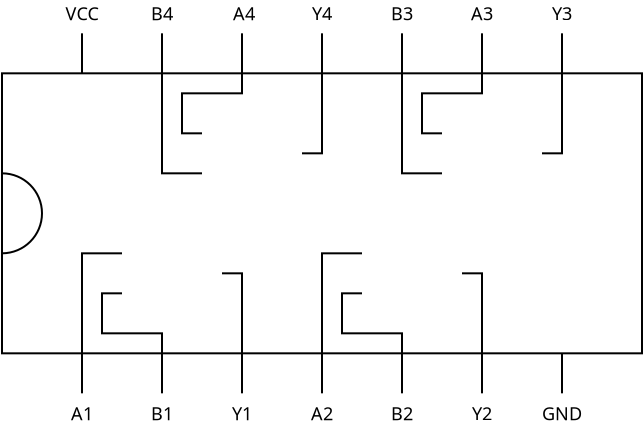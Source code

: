 <?xml version="1.0" encoding="UTF-8"?>
<dia:diagram xmlns:dia="http://www.lysator.liu.se/~alla/dia/">
  <dia:layer name="Background" visible="true" active="true">
    <dia:object type="Standard - Box" version="0" id="O0">
      <dia:attribute name="obj_pos">
        <dia:point val="19,10"/>
      </dia:attribute>
      <dia:attribute name="obj_bb">
        <dia:rectangle val="18.95,9.95;51.05,24.05"/>
      </dia:attribute>
      <dia:attribute name="elem_corner">
        <dia:point val="19,10"/>
      </dia:attribute>
      <dia:attribute name="elem_width">
        <dia:real val="32"/>
      </dia:attribute>
      <dia:attribute name="elem_height">
        <dia:real val="14"/>
      </dia:attribute>
      <dia:attribute name="show_background">
        <dia:boolean val="true"/>
      </dia:attribute>
    </dia:object>
    <dia:object type="Standard - Line" version="0" id="O1">
      <dia:attribute name="obj_pos">
        <dia:point val="47,26"/>
      </dia:attribute>
      <dia:attribute name="obj_bb">
        <dia:rectangle val="46.95,23.95;47.05,26.05"/>
      </dia:attribute>
      <dia:attribute name="conn_endpoints">
        <dia:point val="47,26"/>
        <dia:point val="47,24"/>
      </dia:attribute>
      <dia:attribute name="numcp">
        <dia:int val="1"/>
      </dia:attribute>
      <dia:connections>
        <dia:connection handle="0" to="O2" connection="0"/>
      </dia:connections>
    </dia:object>
    <dia:object type="Electronic - contact" version="1" id="O2">
      <dia:attribute name="obj_pos">
        <dia:point val="46,25"/>
      </dia:attribute>
      <dia:attribute name="obj_bb">
        <dia:rectangle val="45.95,24.95;48.05,27.05"/>
      </dia:attribute>
      <dia:attribute name="meta">
        <dia:composite type="dict"/>
      </dia:attribute>
      <dia:attribute name="elem_corner">
        <dia:point val="46,25"/>
      </dia:attribute>
      <dia:attribute name="elem_width">
        <dia:real val="2"/>
      </dia:attribute>
      <dia:attribute name="elem_height">
        <dia:real val="2"/>
      </dia:attribute>
      <dia:attribute name="line_width">
        <dia:real val="0.1"/>
      </dia:attribute>
      <dia:attribute name="line_colour">
        <dia:color val="#000000"/>
      </dia:attribute>
      <dia:attribute name="fill_colour">
        <dia:color val="#ffffff"/>
      </dia:attribute>
      <dia:attribute name="show_background">
        <dia:boolean val="true"/>
      </dia:attribute>
      <dia:attribute name="line_style">
        <dia:enum val="0"/>
        <dia:real val="1"/>
      </dia:attribute>
      <dia:attribute name="flip_horizontal">
        <dia:boolean val="false"/>
      </dia:attribute>
      <dia:attribute name="flip_vertical">
        <dia:boolean val="false"/>
      </dia:attribute>
      <dia:attribute name="subscale">
        <dia:real val="1"/>
      </dia:attribute>
    </dia:object>
    <dia:object type="Standard - Line" version="0" id="O3">
      <dia:attribute name="obj_pos">
        <dia:point val="23,10"/>
      </dia:attribute>
      <dia:attribute name="obj_bb">
        <dia:rectangle val="22.95,7.95;23.05,10.05"/>
      </dia:attribute>
      <dia:attribute name="conn_endpoints">
        <dia:point val="23,10"/>
        <dia:point val="23,8"/>
      </dia:attribute>
      <dia:attribute name="numcp">
        <dia:int val="1"/>
      </dia:attribute>
    </dia:object>
    <dia:object type="Electronic - contact" version="1" id="O4">
      <dia:attribute name="obj_pos">
        <dia:point val="22,7"/>
      </dia:attribute>
      <dia:attribute name="obj_bb">
        <dia:rectangle val="21.95,6.95;24.05,9.05"/>
      </dia:attribute>
      <dia:attribute name="meta">
        <dia:composite type="dict"/>
      </dia:attribute>
      <dia:attribute name="elem_corner">
        <dia:point val="22,7"/>
      </dia:attribute>
      <dia:attribute name="elem_width">
        <dia:real val="2"/>
      </dia:attribute>
      <dia:attribute name="elem_height">
        <dia:real val="2"/>
      </dia:attribute>
      <dia:attribute name="line_width">
        <dia:real val="0.1"/>
      </dia:attribute>
      <dia:attribute name="line_colour">
        <dia:color val="#000000"/>
      </dia:attribute>
      <dia:attribute name="fill_colour">
        <dia:color val="#ffffff"/>
      </dia:attribute>
      <dia:attribute name="show_background">
        <dia:boolean val="true"/>
      </dia:attribute>
      <dia:attribute name="line_style">
        <dia:enum val="0"/>
        <dia:real val="1"/>
      </dia:attribute>
      <dia:attribute name="flip_horizontal">
        <dia:boolean val="false"/>
      </dia:attribute>
      <dia:attribute name="flip_vertical">
        <dia:boolean val="false"/>
      </dia:attribute>
      <dia:attribute name="subscale">
        <dia:real val="1"/>
      </dia:attribute>
    </dia:object>
    <dia:object type="Standard - Text" version="1" id="O5">
      <dia:attribute name="obj_pos">
        <dia:point val="23,7"/>
      </dia:attribute>
      <dia:attribute name="obj_bb">
        <dia:rectangle val="22.061,6.475;23.939,7.525"/>
      </dia:attribute>
      <dia:attribute name="text">
        <dia:composite type="text">
          <dia:attribute name="string">
            <dia:string>#VCC#</dia:string>
          </dia:attribute>
          <dia:attribute name="font">
            <dia:font family="sans" style="0" name="Helvetica"/>
          </dia:attribute>
          <dia:attribute name="height">
            <dia:real val="1.129"/>
          </dia:attribute>
          <dia:attribute name="pos">
            <dia:point val="23,7.312"/>
          </dia:attribute>
          <dia:attribute name="color">
            <dia:color val="#000000"/>
          </dia:attribute>
          <dia:attribute name="alignment">
            <dia:enum val="1"/>
          </dia:attribute>
        </dia:composite>
      </dia:attribute>
      <dia:attribute name="valign">
        <dia:enum val="2"/>
      </dia:attribute>
    </dia:object>
    <dia:object type="Standard - Text" version="1" id="O6">
      <dia:attribute name="obj_pos">
        <dia:point val="47,27"/>
      </dia:attribute>
      <dia:attribute name="obj_bb">
        <dia:rectangle val="45.965,26.475;48.035,27.525"/>
      </dia:attribute>
      <dia:attribute name="text">
        <dia:composite type="text">
          <dia:attribute name="string">
            <dia:string>#GND#</dia:string>
          </dia:attribute>
          <dia:attribute name="font">
            <dia:font family="sans" style="0" name="Helvetica"/>
          </dia:attribute>
          <dia:attribute name="height">
            <dia:real val="1.129"/>
          </dia:attribute>
          <dia:attribute name="pos">
            <dia:point val="47,27.312"/>
          </dia:attribute>
          <dia:attribute name="color">
            <dia:color val="#000000"/>
          </dia:attribute>
          <dia:attribute name="alignment">
            <dia:enum val="1"/>
          </dia:attribute>
        </dia:composite>
      </dia:attribute>
      <dia:attribute name="valign">
        <dia:enum val="2"/>
      </dia:attribute>
    </dia:object>
    <dia:object type="Standard - Text" version="1" id="O7">
      <dia:attribute name="obj_pos">
        <dia:point val="23,27"/>
      </dia:attribute>
      <dia:attribute name="obj_bb">
        <dia:rectangle val="22.404,26.475;23.596,27.525"/>
      </dia:attribute>
      <dia:attribute name="text">
        <dia:composite type="text">
          <dia:attribute name="string">
            <dia:string>#A1#</dia:string>
          </dia:attribute>
          <dia:attribute name="font">
            <dia:font family="sans" style="0" name="Helvetica"/>
          </dia:attribute>
          <dia:attribute name="height">
            <dia:real val="1.129"/>
          </dia:attribute>
          <dia:attribute name="pos">
            <dia:point val="23,27.312"/>
          </dia:attribute>
          <dia:attribute name="color">
            <dia:color val="#000000"/>
          </dia:attribute>
          <dia:attribute name="alignment">
            <dia:enum val="1"/>
          </dia:attribute>
        </dia:composite>
      </dia:attribute>
      <dia:attribute name="valign">
        <dia:enum val="2"/>
      </dia:attribute>
    </dia:object>
    <dia:object type="Standard - Text" version="1" id="O8">
      <dia:attribute name="obj_pos">
        <dia:point val="27,27"/>
      </dia:attribute>
      <dia:attribute name="obj_bb">
        <dia:rectangle val="26.402,26.475;27.598,27.525"/>
      </dia:attribute>
      <dia:attribute name="text">
        <dia:composite type="text">
          <dia:attribute name="string">
            <dia:string>#B1#</dia:string>
          </dia:attribute>
          <dia:attribute name="font">
            <dia:font family="sans" style="0" name="Helvetica"/>
          </dia:attribute>
          <dia:attribute name="height">
            <dia:real val="1.129"/>
          </dia:attribute>
          <dia:attribute name="pos">
            <dia:point val="27,27.312"/>
          </dia:attribute>
          <dia:attribute name="color">
            <dia:color val="#000000"/>
          </dia:attribute>
          <dia:attribute name="alignment">
            <dia:enum val="1"/>
          </dia:attribute>
        </dia:composite>
      </dia:attribute>
      <dia:attribute name="valign">
        <dia:enum val="2"/>
      </dia:attribute>
    </dia:object>
    <dia:object type="Standard - Text" version="1" id="O9">
      <dia:attribute name="obj_pos">
        <dia:point val="31,27"/>
      </dia:attribute>
      <dia:attribute name="obj_bb">
        <dia:rectangle val="30.436,26.436;31.59,27.564"/>
      </dia:attribute>
      <dia:attribute name="text">
        <dia:composite type="text">
          <dia:attribute name="string">
            <dia:string>#Y1#</dia:string>
          </dia:attribute>
          <dia:attribute name="font">
            <dia:font family="sans" style="0" name="Helvetica"/>
          </dia:attribute>
          <dia:attribute name="height">
            <dia:real val="1.129"/>
          </dia:attribute>
          <dia:attribute name="pos">
            <dia:point val="31,27.299"/>
          </dia:attribute>
          <dia:attribute name="color">
            <dia:color val="#000000"/>
          </dia:attribute>
          <dia:attribute name="alignment">
            <dia:enum val="1"/>
          </dia:attribute>
        </dia:composite>
      </dia:attribute>
      <dia:attribute name="valign">
        <dia:enum val="2"/>
      </dia:attribute>
    </dia:object>
    <dia:object type="Standard - Text" version="1" id="O10">
      <dia:attribute name="obj_pos">
        <dia:point val="35,27"/>
      </dia:attribute>
      <dia:attribute name="obj_bb">
        <dia:rectangle val="34.404,26.475;35.596,27.525"/>
      </dia:attribute>
      <dia:attribute name="text">
        <dia:composite type="text">
          <dia:attribute name="string">
            <dia:string>#A2#</dia:string>
          </dia:attribute>
          <dia:attribute name="font">
            <dia:font family="sans" style="0" name="Helvetica"/>
          </dia:attribute>
          <dia:attribute name="height">
            <dia:real val="1.129"/>
          </dia:attribute>
          <dia:attribute name="pos">
            <dia:point val="35,27.312"/>
          </dia:attribute>
          <dia:attribute name="color">
            <dia:color val="#000000"/>
          </dia:attribute>
          <dia:attribute name="alignment">
            <dia:enum val="1"/>
          </dia:attribute>
        </dia:composite>
      </dia:attribute>
      <dia:attribute name="valign">
        <dia:enum val="2"/>
      </dia:attribute>
    </dia:object>
    <dia:object type="Standard - Text" version="1" id="O11">
      <dia:attribute name="obj_pos">
        <dia:point val="39,27"/>
      </dia:attribute>
      <dia:attribute name="obj_bb">
        <dia:rectangle val="38.403,26.475;39.597,27.525"/>
      </dia:attribute>
      <dia:attribute name="text">
        <dia:composite type="text">
          <dia:attribute name="string">
            <dia:string>#B2#</dia:string>
          </dia:attribute>
          <dia:attribute name="font">
            <dia:font family="sans" style="0" name="Helvetica"/>
          </dia:attribute>
          <dia:attribute name="height">
            <dia:real val="1.129"/>
          </dia:attribute>
          <dia:attribute name="pos">
            <dia:point val="39,27.312"/>
          </dia:attribute>
          <dia:attribute name="color">
            <dia:color val="#000000"/>
          </dia:attribute>
          <dia:attribute name="alignment">
            <dia:enum val="1"/>
          </dia:attribute>
        </dia:composite>
      </dia:attribute>
      <dia:attribute name="valign">
        <dia:enum val="2"/>
      </dia:attribute>
    </dia:object>
    <dia:object type="Standard - Text" version="1" id="O12">
      <dia:attribute name="obj_pos">
        <dia:point val="43,27"/>
      </dia:attribute>
      <dia:attribute name="obj_bb">
        <dia:rectangle val="42.436,26.436;43.59,27.564"/>
      </dia:attribute>
      <dia:attribute name="text">
        <dia:composite type="text">
          <dia:attribute name="string">
            <dia:string>#Y2#</dia:string>
          </dia:attribute>
          <dia:attribute name="font">
            <dia:font family="sans" style="0" name="Helvetica"/>
          </dia:attribute>
          <dia:attribute name="height">
            <dia:real val="1.129"/>
          </dia:attribute>
          <dia:attribute name="pos">
            <dia:point val="43,27.299"/>
          </dia:attribute>
          <dia:attribute name="color">
            <dia:color val="#000000"/>
          </dia:attribute>
          <dia:attribute name="alignment">
            <dia:enum val="1"/>
          </dia:attribute>
        </dia:composite>
      </dia:attribute>
      <dia:attribute name="valign">
        <dia:enum val="2"/>
      </dia:attribute>
    </dia:object>
    <dia:object type="Standard - Text" version="1" id="O13">
      <dia:attribute name="obj_pos">
        <dia:point val="47,7"/>
      </dia:attribute>
      <dia:attribute name="obj_bb">
        <dia:rectangle val="46.436,6.436;47.59,7.564"/>
      </dia:attribute>
      <dia:attribute name="text">
        <dia:composite type="text">
          <dia:attribute name="string">
            <dia:string>#Y3#</dia:string>
          </dia:attribute>
          <dia:attribute name="font">
            <dia:font family="sans" style="0" name="Helvetica"/>
          </dia:attribute>
          <dia:attribute name="height">
            <dia:real val="1.129"/>
          </dia:attribute>
          <dia:attribute name="pos">
            <dia:point val="47,7.299"/>
          </dia:attribute>
          <dia:attribute name="color">
            <dia:color val="#000000"/>
          </dia:attribute>
          <dia:attribute name="alignment">
            <dia:enum val="1"/>
          </dia:attribute>
        </dia:composite>
      </dia:attribute>
      <dia:attribute name="valign">
        <dia:enum val="2"/>
      </dia:attribute>
    </dia:object>
    <dia:object type="Standard - Text" version="1" id="O14">
      <dia:attribute name="obj_pos">
        <dia:point val="43,7"/>
      </dia:attribute>
      <dia:attribute name="obj_bb">
        <dia:rectangle val="42.404,6.475;43.596,7.525"/>
      </dia:attribute>
      <dia:attribute name="text">
        <dia:composite type="text">
          <dia:attribute name="string">
            <dia:string>#A3#</dia:string>
          </dia:attribute>
          <dia:attribute name="font">
            <dia:font family="sans" style="0" name="Helvetica"/>
          </dia:attribute>
          <dia:attribute name="height">
            <dia:real val="1.129"/>
          </dia:attribute>
          <dia:attribute name="pos">
            <dia:point val="43,7.312"/>
          </dia:attribute>
          <dia:attribute name="color">
            <dia:color val="#000000"/>
          </dia:attribute>
          <dia:attribute name="alignment">
            <dia:enum val="1"/>
          </dia:attribute>
        </dia:composite>
      </dia:attribute>
      <dia:attribute name="valign">
        <dia:enum val="2"/>
      </dia:attribute>
    </dia:object>
    <dia:object type="Standard - Text" version="1" id="O15">
      <dia:attribute name="obj_pos">
        <dia:point val="39,7"/>
      </dia:attribute>
      <dia:attribute name="obj_bb">
        <dia:rectangle val="38.403,6.475;39.597,7.525"/>
      </dia:attribute>
      <dia:attribute name="text">
        <dia:composite type="text">
          <dia:attribute name="string">
            <dia:string>#B3#</dia:string>
          </dia:attribute>
          <dia:attribute name="font">
            <dia:font family="sans" style="0" name="Helvetica"/>
          </dia:attribute>
          <dia:attribute name="height">
            <dia:real val="1.129"/>
          </dia:attribute>
          <dia:attribute name="pos">
            <dia:point val="39,7.312"/>
          </dia:attribute>
          <dia:attribute name="color">
            <dia:color val="#000000"/>
          </dia:attribute>
          <dia:attribute name="alignment">
            <dia:enum val="1"/>
          </dia:attribute>
        </dia:composite>
      </dia:attribute>
      <dia:attribute name="valign">
        <dia:enum val="2"/>
      </dia:attribute>
    </dia:object>
    <dia:object type="Standard - Text" version="1" id="O16">
      <dia:attribute name="obj_pos">
        <dia:point val="27,7"/>
      </dia:attribute>
      <dia:attribute name="obj_bb">
        <dia:rectangle val="26.402,6.475;27.598,7.525"/>
      </dia:attribute>
      <dia:attribute name="text">
        <dia:composite type="text">
          <dia:attribute name="string">
            <dia:string>#B4#</dia:string>
          </dia:attribute>
          <dia:attribute name="font">
            <dia:font family="sans" style="0" name="Helvetica"/>
          </dia:attribute>
          <dia:attribute name="height">
            <dia:real val="1.129"/>
          </dia:attribute>
          <dia:attribute name="pos">
            <dia:point val="27,7.312"/>
          </dia:attribute>
          <dia:attribute name="color">
            <dia:color val="#000000"/>
          </dia:attribute>
          <dia:attribute name="alignment">
            <dia:enum val="1"/>
          </dia:attribute>
        </dia:composite>
      </dia:attribute>
      <dia:attribute name="valign">
        <dia:enum val="2"/>
      </dia:attribute>
    </dia:object>
    <dia:object type="Standard - Text" version="1" id="O17">
      <dia:attribute name="obj_pos">
        <dia:point val="31.1,7"/>
      </dia:attribute>
      <dia:attribute name="obj_bb">
        <dia:rectangle val="30.504,6.475;31.696,7.525"/>
      </dia:attribute>
      <dia:attribute name="text">
        <dia:composite type="text">
          <dia:attribute name="string">
            <dia:string>#A4#</dia:string>
          </dia:attribute>
          <dia:attribute name="font">
            <dia:font family="sans" style="0" name="Helvetica"/>
          </dia:attribute>
          <dia:attribute name="height">
            <dia:real val="1.129"/>
          </dia:attribute>
          <dia:attribute name="pos">
            <dia:point val="31.1,7.312"/>
          </dia:attribute>
          <dia:attribute name="color">
            <dia:color val="#000000"/>
          </dia:attribute>
          <dia:attribute name="alignment">
            <dia:enum val="1"/>
          </dia:attribute>
        </dia:composite>
      </dia:attribute>
      <dia:attribute name="valign">
        <dia:enum val="2"/>
      </dia:attribute>
    </dia:object>
    <dia:object type="Standard - Text" version="1" id="O18">
      <dia:attribute name="obj_pos">
        <dia:point val="35,7"/>
      </dia:attribute>
      <dia:attribute name="obj_bb">
        <dia:rectangle val="34.436,6.436;35.59,7.564"/>
      </dia:attribute>
      <dia:attribute name="text">
        <dia:composite type="text">
          <dia:attribute name="string">
            <dia:string>#Y4#</dia:string>
          </dia:attribute>
          <dia:attribute name="font">
            <dia:font family="sans" style="0" name="Helvetica"/>
          </dia:attribute>
          <dia:attribute name="height">
            <dia:real val="1.129"/>
          </dia:attribute>
          <dia:attribute name="pos">
            <dia:point val="35,7.299"/>
          </dia:attribute>
          <dia:attribute name="color">
            <dia:color val="#000000"/>
          </dia:attribute>
          <dia:attribute name="alignment">
            <dia:enum val="1"/>
          </dia:attribute>
        </dia:composite>
      </dia:attribute>
      <dia:attribute name="valign">
        <dia:enum val="2"/>
      </dia:attribute>
    </dia:object>
    <dia:object type="Standard - Text" version="1" id="O19">
      <dia:attribute name="obj_pos">
        <dia:point val="23,7"/>
      </dia:attribute>
      <dia:attribute name="obj_bb">
        <dia:rectangle val="23,6.405;23,7.15"/>
      </dia:attribute>
      <dia:attribute name="text">
        <dia:composite type="text">
          <dia:attribute name="string">
            <dia:string>##</dia:string>
          </dia:attribute>
          <dia:attribute name="font">
            <dia:font family="sans" style="0" name="Helvetica"/>
          </dia:attribute>
          <dia:attribute name="height">
            <dia:real val="0.8"/>
          </dia:attribute>
          <dia:attribute name="pos">
            <dia:point val="23,7"/>
          </dia:attribute>
          <dia:attribute name="color">
            <dia:color val="#000000"/>
          </dia:attribute>
          <dia:attribute name="alignment">
            <dia:enum val="0"/>
          </dia:attribute>
        </dia:composite>
      </dia:attribute>
      <dia:attribute name="valign">
        <dia:enum val="3"/>
      </dia:attribute>
    </dia:object>
    <dia:group>
      <dia:object type="Standard - Arc" version="0" id="O20">
        <dia:attribute name="obj_pos">
          <dia:point val="19,19"/>
        </dia:attribute>
        <dia:attribute name="obj_bb">
          <dia:rectangle val="18.95,14.95;21.05,19.05"/>
        </dia:attribute>
        <dia:attribute name="conn_endpoints">
          <dia:point val="19,19"/>
          <dia:point val="19,15"/>
        </dia:attribute>
        <dia:attribute name="curve_distance">
          <dia:real val="2"/>
        </dia:attribute>
      </dia:object>
      <dia:object type="Standard - Line" version="0" id="O21">
        <dia:attribute name="obj_pos">
          <dia:point val="19,15"/>
        </dia:attribute>
        <dia:attribute name="obj_bb">
          <dia:rectangle val="18.95,14.95;19.05,19.05"/>
        </dia:attribute>
        <dia:attribute name="conn_endpoints">
          <dia:point val="19,15"/>
          <dia:point val="19,19"/>
        </dia:attribute>
        <dia:attribute name="numcp">
          <dia:int val="1"/>
        </dia:attribute>
      </dia:object>
    </dia:group>
    <dia:group>
      <dia:object type="Digital - and_h" version="1" id="O22">
        <dia:attribute name="obj_pos">
          <dia:point val="25,18"/>
        </dia:attribute>
        <dia:attribute name="obj_bb">
          <dia:rectangle val="24.995,17.995;30,22.005"/>
        </dia:attribute>
        <dia:attribute name="meta">
          <dia:composite type="dict"/>
        </dia:attribute>
        <dia:attribute name="elem_corner">
          <dia:point val="25,18"/>
        </dia:attribute>
        <dia:attribute name="elem_width">
          <dia:real val="5"/>
        </dia:attribute>
        <dia:attribute name="elem_height">
          <dia:real val="4"/>
        </dia:attribute>
        <dia:attribute name="line_width">
          <dia:real val="0.1"/>
        </dia:attribute>
        <dia:attribute name="line_colour">
          <dia:color val="#000000"/>
        </dia:attribute>
        <dia:attribute name="fill_colour">
          <dia:color val="#ffffff"/>
        </dia:attribute>
        <dia:attribute name="show_background">
          <dia:boolean val="true"/>
        </dia:attribute>
        <dia:attribute name="line_style">
          <dia:enum val="0"/>
          <dia:real val="1"/>
        </dia:attribute>
        <dia:attribute name="flip_horizontal">
          <dia:boolean val="false"/>
        </dia:attribute>
        <dia:attribute name="flip_vertical">
          <dia:boolean val="false"/>
        </dia:attribute>
        <dia:attribute name="subscale">
          <dia:real val="1"/>
        </dia:attribute>
      </dia:object>
      <dia:object type="Standard - PolyLine" version="0" id="O23">
        <dia:attribute name="obj_pos">
          <dia:point val="25,19"/>
        </dia:attribute>
        <dia:attribute name="obj_bb">
          <dia:rectangle val="22.95,18.95;25.05,26.05"/>
        </dia:attribute>
        <dia:attribute name="poly_points">
          <dia:point val="25,19"/>
          <dia:point val="23,19"/>
          <dia:point val="23,26"/>
        </dia:attribute>
        <dia:connections>
          <dia:connection handle="0" to="O22" connection="0"/>
          <dia:connection handle="2" to="O26" connection="0"/>
        </dia:connections>
      </dia:object>
      <dia:object type="Standard - PolyLine" version="0" id="O24">
        <dia:attribute name="obj_pos">
          <dia:point val="25,21"/>
        </dia:attribute>
        <dia:attribute name="obj_bb">
          <dia:rectangle val="23.95,20.95;27.05,26.05"/>
        </dia:attribute>
        <dia:attribute name="poly_points">
          <dia:point val="25,21"/>
          <dia:point val="24,21"/>
          <dia:point val="24,23"/>
          <dia:point val="27,23"/>
          <dia:point val="27,26"/>
        </dia:attribute>
        <dia:connections>
          <dia:connection handle="0" to="O22" connection="2"/>
          <dia:connection handle="4" to="O27" connection="0"/>
        </dia:connections>
      </dia:object>
      <dia:object type="Standard - PolyLine" version="0" id="O25">
        <dia:attribute name="obj_pos">
          <dia:point val="30,20"/>
        </dia:attribute>
        <dia:attribute name="obj_bb">
          <dia:rectangle val="29.95,19.95;31.05,26.05"/>
        </dia:attribute>
        <dia:attribute name="poly_points">
          <dia:point val="30,20"/>
          <dia:point val="31,20"/>
          <dia:point val="31,26"/>
        </dia:attribute>
        <dia:connections>
          <dia:connection handle="0" to="O22" connection="3"/>
          <dia:connection handle="2" to="O28" connection="0"/>
        </dia:connections>
      </dia:object>
      <dia:object type="Electronic - contact" version="1" id="O26">
        <dia:attribute name="obj_pos">
          <dia:point val="22,25"/>
        </dia:attribute>
        <dia:attribute name="obj_bb">
          <dia:rectangle val="21.95,24.95;24.05,27.05"/>
        </dia:attribute>
        <dia:attribute name="meta">
          <dia:composite type="dict"/>
        </dia:attribute>
        <dia:attribute name="elem_corner">
          <dia:point val="22,25"/>
        </dia:attribute>
        <dia:attribute name="elem_width">
          <dia:real val="2"/>
        </dia:attribute>
        <dia:attribute name="elem_height">
          <dia:real val="2"/>
        </dia:attribute>
        <dia:attribute name="line_width">
          <dia:real val="0.1"/>
        </dia:attribute>
        <dia:attribute name="line_colour">
          <dia:color val="#000000"/>
        </dia:attribute>
        <dia:attribute name="fill_colour">
          <dia:color val="#ffffff"/>
        </dia:attribute>
        <dia:attribute name="show_background">
          <dia:boolean val="true"/>
        </dia:attribute>
        <dia:attribute name="line_style">
          <dia:enum val="0"/>
          <dia:real val="1"/>
        </dia:attribute>
        <dia:attribute name="flip_horizontal">
          <dia:boolean val="false"/>
        </dia:attribute>
        <dia:attribute name="flip_vertical">
          <dia:boolean val="false"/>
        </dia:attribute>
        <dia:attribute name="subscale">
          <dia:real val="1"/>
        </dia:attribute>
      </dia:object>
      <dia:object type="Electronic - contact" version="1" id="O27">
        <dia:attribute name="obj_pos">
          <dia:point val="26,25"/>
        </dia:attribute>
        <dia:attribute name="obj_bb">
          <dia:rectangle val="25.95,24.95;28.05,27.05"/>
        </dia:attribute>
        <dia:attribute name="meta">
          <dia:composite type="dict"/>
        </dia:attribute>
        <dia:attribute name="elem_corner">
          <dia:point val="26,25"/>
        </dia:attribute>
        <dia:attribute name="elem_width">
          <dia:real val="2"/>
        </dia:attribute>
        <dia:attribute name="elem_height">
          <dia:real val="2"/>
        </dia:attribute>
        <dia:attribute name="line_width">
          <dia:real val="0.1"/>
        </dia:attribute>
        <dia:attribute name="line_colour">
          <dia:color val="#000000"/>
        </dia:attribute>
        <dia:attribute name="fill_colour">
          <dia:color val="#ffffff"/>
        </dia:attribute>
        <dia:attribute name="show_background">
          <dia:boolean val="true"/>
        </dia:attribute>
        <dia:attribute name="line_style">
          <dia:enum val="0"/>
          <dia:real val="1"/>
        </dia:attribute>
        <dia:attribute name="flip_horizontal">
          <dia:boolean val="false"/>
        </dia:attribute>
        <dia:attribute name="flip_vertical">
          <dia:boolean val="false"/>
        </dia:attribute>
        <dia:attribute name="subscale">
          <dia:real val="1"/>
        </dia:attribute>
      </dia:object>
      <dia:object type="Electronic - contact" version="1" id="O28">
        <dia:attribute name="obj_pos">
          <dia:point val="30,25"/>
        </dia:attribute>
        <dia:attribute name="obj_bb">
          <dia:rectangle val="29.95,24.95;32.05,27.05"/>
        </dia:attribute>
        <dia:attribute name="meta">
          <dia:composite type="dict"/>
        </dia:attribute>
        <dia:attribute name="elem_corner">
          <dia:point val="30,25"/>
        </dia:attribute>
        <dia:attribute name="elem_width">
          <dia:real val="2"/>
        </dia:attribute>
        <dia:attribute name="elem_height">
          <dia:real val="2"/>
        </dia:attribute>
        <dia:attribute name="line_width">
          <dia:real val="0.1"/>
        </dia:attribute>
        <dia:attribute name="line_colour">
          <dia:color val="#000000"/>
        </dia:attribute>
        <dia:attribute name="fill_colour">
          <dia:color val="#ffffff"/>
        </dia:attribute>
        <dia:attribute name="show_background">
          <dia:boolean val="true"/>
        </dia:attribute>
        <dia:attribute name="line_style">
          <dia:enum val="0"/>
          <dia:real val="1"/>
        </dia:attribute>
        <dia:attribute name="flip_horizontal">
          <dia:boolean val="false"/>
        </dia:attribute>
        <dia:attribute name="flip_vertical">
          <dia:boolean val="false"/>
        </dia:attribute>
        <dia:attribute name="subscale">
          <dia:real val="1"/>
        </dia:attribute>
      </dia:object>
    </dia:group>
    <dia:group>
      <dia:object type="Digital - and_h" version="1" id="O29">
        <dia:attribute name="obj_pos">
          <dia:point val="37,18"/>
        </dia:attribute>
        <dia:attribute name="obj_bb">
          <dia:rectangle val="36.995,17.995;42,22.005"/>
        </dia:attribute>
        <dia:attribute name="meta">
          <dia:composite type="dict"/>
        </dia:attribute>
        <dia:attribute name="elem_corner">
          <dia:point val="37,18"/>
        </dia:attribute>
        <dia:attribute name="elem_width">
          <dia:real val="5"/>
        </dia:attribute>
        <dia:attribute name="elem_height">
          <dia:real val="4"/>
        </dia:attribute>
        <dia:attribute name="line_width">
          <dia:real val="0.1"/>
        </dia:attribute>
        <dia:attribute name="line_colour">
          <dia:color val="#000000"/>
        </dia:attribute>
        <dia:attribute name="fill_colour">
          <dia:color val="#ffffff"/>
        </dia:attribute>
        <dia:attribute name="show_background">
          <dia:boolean val="true"/>
        </dia:attribute>
        <dia:attribute name="line_style">
          <dia:enum val="0"/>
          <dia:real val="1"/>
        </dia:attribute>
        <dia:attribute name="flip_horizontal">
          <dia:boolean val="false"/>
        </dia:attribute>
        <dia:attribute name="flip_vertical">
          <dia:boolean val="false"/>
        </dia:attribute>
        <dia:attribute name="subscale">
          <dia:real val="1"/>
        </dia:attribute>
      </dia:object>
      <dia:object type="Standard - PolyLine" version="0" id="O30">
        <dia:attribute name="obj_pos">
          <dia:point val="37,19"/>
        </dia:attribute>
        <dia:attribute name="obj_bb">
          <dia:rectangle val="34.95,18.95;37.05,26.05"/>
        </dia:attribute>
        <dia:attribute name="poly_points">
          <dia:point val="37,19"/>
          <dia:point val="35,19"/>
          <dia:point val="35,26"/>
        </dia:attribute>
        <dia:connections>
          <dia:connection handle="0" to="O29" connection="0"/>
          <dia:connection handle="2" to="O33" connection="0"/>
        </dia:connections>
      </dia:object>
      <dia:object type="Standard - PolyLine" version="0" id="O31">
        <dia:attribute name="obj_pos">
          <dia:point val="37,21"/>
        </dia:attribute>
        <dia:attribute name="obj_bb">
          <dia:rectangle val="35.95,20.95;39.05,26.05"/>
        </dia:attribute>
        <dia:attribute name="poly_points">
          <dia:point val="37,21"/>
          <dia:point val="36,21"/>
          <dia:point val="36,23"/>
          <dia:point val="39,23"/>
          <dia:point val="39,26"/>
        </dia:attribute>
        <dia:connections>
          <dia:connection handle="0" to="O29" connection="2"/>
          <dia:connection handle="4" to="O34" connection="0"/>
        </dia:connections>
      </dia:object>
      <dia:object type="Standard - PolyLine" version="0" id="O32">
        <dia:attribute name="obj_pos">
          <dia:point val="42,20"/>
        </dia:attribute>
        <dia:attribute name="obj_bb">
          <dia:rectangle val="41.95,19.95;43.05,26.05"/>
        </dia:attribute>
        <dia:attribute name="poly_points">
          <dia:point val="42,20"/>
          <dia:point val="43,20"/>
          <dia:point val="43,26"/>
        </dia:attribute>
        <dia:connections>
          <dia:connection handle="0" to="O29" connection="3"/>
          <dia:connection handle="2" to="O35" connection="0"/>
        </dia:connections>
      </dia:object>
      <dia:object type="Electronic - contact" version="1" id="O33">
        <dia:attribute name="obj_pos">
          <dia:point val="34,25"/>
        </dia:attribute>
        <dia:attribute name="obj_bb">
          <dia:rectangle val="33.95,24.95;36.05,27.05"/>
        </dia:attribute>
        <dia:attribute name="meta">
          <dia:composite type="dict"/>
        </dia:attribute>
        <dia:attribute name="elem_corner">
          <dia:point val="34,25"/>
        </dia:attribute>
        <dia:attribute name="elem_width">
          <dia:real val="2"/>
        </dia:attribute>
        <dia:attribute name="elem_height">
          <dia:real val="2"/>
        </dia:attribute>
        <dia:attribute name="line_width">
          <dia:real val="0.1"/>
        </dia:attribute>
        <dia:attribute name="line_colour">
          <dia:color val="#000000"/>
        </dia:attribute>
        <dia:attribute name="fill_colour">
          <dia:color val="#ffffff"/>
        </dia:attribute>
        <dia:attribute name="show_background">
          <dia:boolean val="true"/>
        </dia:attribute>
        <dia:attribute name="line_style">
          <dia:enum val="0"/>
          <dia:real val="1"/>
        </dia:attribute>
        <dia:attribute name="flip_horizontal">
          <dia:boolean val="false"/>
        </dia:attribute>
        <dia:attribute name="flip_vertical">
          <dia:boolean val="false"/>
        </dia:attribute>
        <dia:attribute name="subscale">
          <dia:real val="1"/>
        </dia:attribute>
      </dia:object>
      <dia:object type="Electronic - contact" version="1" id="O34">
        <dia:attribute name="obj_pos">
          <dia:point val="38,25"/>
        </dia:attribute>
        <dia:attribute name="obj_bb">
          <dia:rectangle val="37.95,24.95;40.05,27.05"/>
        </dia:attribute>
        <dia:attribute name="meta">
          <dia:composite type="dict"/>
        </dia:attribute>
        <dia:attribute name="elem_corner">
          <dia:point val="38,25"/>
        </dia:attribute>
        <dia:attribute name="elem_width">
          <dia:real val="2"/>
        </dia:attribute>
        <dia:attribute name="elem_height">
          <dia:real val="2"/>
        </dia:attribute>
        <dia:attribute name="line_width">
          <dia:real val="0.1"/>
        </dia:attribute>
        <dia:attribute name="line_colour">
          <dia:color val="#000000"/>
        </dia:attribute>
        <dia:attribute name="fill_colour">
          <dia:color val="#ffffff"/>
        </dia:attribute>
        <dia:attribute name="show_background">
          <dia:boolean val="true"/>
        </dia:attribute>
        <dia:attribute name="line_style">
          <dia:enum val="0"/>
          <dia:real val="1"/>
        </dia:attribute>
        <dia:attribute name="flip_horizontal">
          <dia:boolean val="false"/>
        </dia:attribute>
        <dia:attribute name="flip_vertical">
          <dia:boolean val="false"/>
        </dia:attribute>
        <dia:attribute name="subscale">
          <dia:real val="1"/>
        </dia:attribute>
      </dia:object>
      <dia:object type="Electronic - contact" version="1" id="O35">
        <dia:attribute name="obj_pos">
          <dia:point val="42,25"/>
        </dia:attribute>
        <dia:attribute name="obj_bb">
          <dia:rectangle val="41.95,24.95;44.05,27.05"/>
        </dia:attribute>
        <dia:attribute name="meta">
          <dia:composite type="dict"/>
        </dia:attribute>
        <dia:attribute name="elem_corner">
          <dia:point val="42,25"/>
        </dia:attribute>
        <dia:attribute name="elem_width">
          <dia:real val="2"/>
        </dia:attribute>
        <dia:attribute name="elem_height">
          <dia:real val="2"/>
        </dia:attribute>
        <dia:attribute name="line_width">
          <dia:real val="0.1"/>
        </dia:attribute>
        <dia:attribute name="line_colour">
          <dia:color val="#000000"/>
        </dia:attribute>
        <dia:attribute name="fill_colour">
          <dia:color val="#ffffff"/>
        </dia:attribute>
        <dia:attribute name="show_background">
          <dia:boolean val="true"/>
        </dia:attribute>
        <dia:attribute name="line_style">
          <dia:enum val="0"/>
          <dia:real val="1"/>
        </dia:attribute>
        <dia:attribute name="flip_horizontal">
          <dia:boolean val="false"/>
        </dia:attribute>
        <dia:attribute name="flip_vertical">
          <dia:boolean val="false"/>
        </dia:attribute>
        <dia:attribute name="subscale">
          <dia:real val="1"/>
        </dia:attribute>
      </dia:object>
    </dia:group>
    <dia:group>
      <dia:object type="Digital - and_h" version="1" id="O36">
        <dia:attribute name="obj_pos">
          <dia:point val="41,12"/>
        </dia:attribute>
        <dia:attribute name="obj_bb">
          <dia:rectangle val="40.995,11.995;46,16.005"/>
        </dia:attribute>
        <dia:attribute name="meta">
          <dia:composite type="dict"/>
        </dia:attribute>
        <dia:attribute name="elem_corner">
          <dia:point val="41,12"/>
        </dia:attribute>
        <dia:attribute name="elem_width">
          <dia:real val="5"/>
        </dia:attribute>
        <dia:attribute name="elem_height">
          <dia:real val="4"/>
        </dia:attribute>
        <dia:attribute name="line_width">
          <dia:real val="0.1"/>
        </dia:attribute>
        <dia:attribute name="line_colour">
          <dia:color val="#000000"/>
        </dia:attribute>
        <dia:attribute name="fill_colour">
          <dia:color val="#ffffff"/>
        </dia:attribute>
        <dia:attribute name="show_background">
          <dia:boolean val="true"/>
        </dia:attribute>
        <dia:attribute name="line_style">
          <dia:enum val="0"/>
          <dia:real val="1"/>
        </dia:attribute>
        <dia:attribute name="flip_horizontal">
          <dia:boolean val="false"/>
        </dia:attribute>
        <dia:attribute name="flip_vertical">
          <dia:boolean val="false"/>
        </dia:attribute>
        <dia:attribute name="subscale">
          <dia:real val="1"/>
        </dia:attribute>
      </dia:object>
      <dia:object type="Standard - PolyLine" version="0" id="O37">
        <dia:attribute name="obj_pos">
          <dia:point val="41,15"/>
        </dia:attribute>
        <dia:attribute name="obj_bb">
          <dia:rectangle val="38.95,7.95;41.05,15.05"/>
        </dia:attribute>
        <dia:attribute name="poly_points">
          <dia:point val="41,15"/>
          <dia:point val="39,15"/>
          <dia:point val="39,8"/>
        </dia:attribute>
        <dia:connections>
          <dia:connection handle="0" to="O36" connection="2"/>
          <dia:connection handle="2" to="O42" connection="0"/>
        </dia:connections>
      </dia:object>
      <dia:object type="Standard - PolyLine" version="0" id="O38">
        <dia:attribute name="obj_pos">
          <dia:point val="41,13"/>
        </dia:attribute>
        <dia:attribute name="obj_bb">
          <dia:rectangle val="39.95,7.95;43.05,13.05"/>
        </dia:attribute>
        <dia:attribute name="poly_points">
          <dia:point val="41,13"/>
          <dia:point val="40,13"/>
          <dia:point val="40,11"/>
          <dia:point val="43,11"/>
          <dia:point val="43,8"/>
        </dia:attribute>
        <dia:connections>
          <dia:connection handle="0" to="O36" connection="0"/>
          <dia:connection handle="4" to="O40" connection="0"/>
        </dia:connections>
      </dia:object>
      <dia:object type="Standard - PolyLine" version="0" id="O39">
        <dia:attribute name="obj_pos">
          <dia:point val="46,14"/>
        </dia:attribute>
        <dia:attribute name="obj_bb">
          <dia:rectangle val="45.95,7.95;47.05,14.05"/>
        </dia:attribute>
        <dia:attribute name="poly_points">
          <dia:point val="46,14"/>
          <dia:point val="47,14"/>
          <dia:point val="47,8"/>
        </dia:attribute>
        <dia:connections>
          <dia:connection handle="0" to="O36" connection="3"/>
          <dia:connection handle="2" to="O41" connection="0"/>
        </dia:connections>
      </dia:object>
      <dia:object type="Electronic - contact" version="1" id="O40">
        <dia:attribute name="obj_pos">
          <dia:point val="42,7"/>
        </dia:attribute>
        <dia:attribute name="obj_bb">
          <dia:rectangle val="41.95,6.95;44.05,9.05"/>
        </dia:attribute>
        <dia:attribute name="meta">
          <dia:composite type="dict"/>
        </dia:attribute>
        <dia:attribute name="elem_corner">
          <dia:point val="42,7"/>
        </dia:attribute>
        <dia:attribute name="elem_width">
          <dia:real val="2"/>
        </dia:attribute>
        <dia:attribute name="elem_height">
          <dia:real val="2"/>
        </dia:attribute>
        <dia:attribute name="line_width">
          <dia:real val="0.1"/>
        </dia:attribute>
        <dia:attribute name="line_colour">
          <dia:color val="#000000"/>
        </dia:attribute>
        <dia:attribute name="fill_colour">
          <dia:color val="#ffffff"/>
        </dia:attribute>
        <dia:attribute name="show_background">
          <dia:boolean val="true"/>
        </dia:attribute>
        <dia:attribute name="line_style">
          <dia:enum val="0"/>
          <dia:real val="1"/>
        </dia:attribute>
        <dia:attribute name="flip_horizontal">
          <dia:boolean val="false"/>
        </dia:attribute>
        <dia:attribute name="flip_vertical">
          <dia:boolean val="false"/>
        </dia:attribute>
        <dia:attribute name="subscale">
          <dia:real val="1"/>
        </dia:attribute>
      </dia:object>
      <dia:object type="Electronic - contact" version="1" id="O41">
        <dia:attribute name="obj_pos">
          <dia:point val="46,7"/>
        </dia:attribute>
        <dia:attribute name="obj_bb">
          <dia:rectangle val="45.95,6.95;48.05,9.05"/>
        </dia:attribute>
        <dia:attribute name="meta">
          <dia:composite type="dict"/>
        </dia:attribute>
        <dia:attribute name="elem_corner">
          <dia:point val="46,7"/>
        </dia:attribute>
        <dia:attribute name="elem_width">
          <dia:real val="2"/>
        </dia:attribute>
        <dia:attribute name="elem_height">
          <dia:real val="2"/>
        </dia:attribute>
        <dia:attribute name="line_width">
          <dia:real val="0.1"/>
        </dia:attribute>
        <dia:attribute name="line_colour">
          <dia:color val="#000000"/>
        </dia:attribute>
        <dia:attribute name="fill_colour">
          <dia:color val="#ffffff"/>
        </dia:attribute>
        <dia:attribute name="show_background">
          <dia:boolean val="true"/>
        </dia:attribute>
        <dia:attribute name="line_style">
          <dia:enum val="0"/>
          <dia:real val="1"/>
        </dia:attribute>
        <dia:attribute name="flip_horizontal">
          <dia:boolean val="false"/>
        </dia:attribute>
        <dia:attribute name="flip_vertical">
          <dia:boolean val="false"/>
        </dia:attribute>
        <dia:attribute name="subscale">
          <dia:real val="1"/>
        </dia:attribute>
      </dia:object>
      <dia:object type="Electronic - contact" version="1" id="O42">
        <dia:attribute name="obj_pos">
          <dia:point val="38,7"/>
        </dia:attribute>
        <dia:attribute name="obj_bb">
          <dia:rectangle val="37.95,6.95;40.05,9.05"/>
        </dia:attribute>
        <dia:attribute name="meta">
          <dia:composite type="dict"/>
        </dia:attribute>
        <dia:attribute name="elem_corner">
          <dia:point val="38,7"/>
        </dia:attribute>
        <dia:attribute name="elem_width">
          <dia:real val="2"/>
        </dia:attribute>
        <dia:attribute name="elem_height">
          <dia:real val="2"/>
        </dia:attribute>
        <dia:attribute name="line_width">
          <dia:real val="0.1"/>
        </dia:attribute>
        <dia:attribute name="line_colour">
          <dia:color val="#000000"/>
        </dia:attribute>
        <dia:attribute name="fill_colour">
          <dia:color val="#ffffff"/>
        </dia:attribute>
        <dia:attribute name="show_background">
          <dia:boolean val="true"/>
        </dia:attribute>
        <dia:attribute name="line_style">
          <dia:enum val="0"/>
          <dia:real val="1"/>
        </dia:attribute>
        <dia:attribute name="flip_horizontal">
          <dia:boolean val="false"/>
        </dia:attribute>
        <dia:attribute name="flip_vertical">
          <dia:boolean val="false"/>
        </dia:attribute>
        <dia:attribute name="subscale">
          <dia:real val="1"/>
        </dia:attribute>
      </dia:object>
    </dia:group>
    <dia:group>
      <dia:object type="Digital - and_h" version="1" id="O43">
        <dia:attribute name="obj_pos">
          <dia:point val="29,12"/>
        </dia:attribute>
        <dia:attribute name="obj_bb">
          <dia:rectangle val="28.995,11.995;34,16.005"/>
        </dia:attribute>
        <dia:attribute name="meta">
          <dia:composite type="dict"/>
        </dia:attribute>
        <dia:attribute name="elem_corner">
          <dia:point val="29,12"/>
        </dia:attribute>
        <dia:attribute name="elem_width">
          <dia:real val="5"/>
        </dia:attribute>
        <dia:attribute name="elem_height">
          <dia:real val="4"/>
        </dia:attribute>
        <dia:attribute name="line_width">
          <dia:real val="0.1"/>
        </dia:attribute>
        <dia:attribute name="line_colour">
          <dia:color val="#000000"/>
        </dia:attribute>
        <dia:attribute name="fill_colour">
          <dia:color val="#ffffff"/>
        </dia:attribute>
        <dia:attribute name="show_background">
          <dia:boolean val="true"/>
        </dia:attribute>
        <dia:attribute name="line_style">
          <dia:enum val="0"/>
          <dia:real val="1"/>
        </dia:attribute>
        <dia:attribute name="flip_horizontal">
          <dia:boolean val="false"/>
        </dia:attribute>
        <dia:attribute name="flip_vertical">
          <dia:boolean val="false"/>
        </dia:attribute>
        <dia:attribute name="subscale">
          <dia:real val="1"/>
        </dia:attribute>
      </dia:object>
      <dia:object type="Standard - PolyLine" version="0" id="O44">
        <dia:attribute name="obj_pos">
          <dia:point val="29,15"/>
        </dia:attribute>
        <dia:attribute name="obj_bb">
          <dia:rectangle val="26.95,7.95;29.05,15.05"/>
        </dia:attribute>
        <dia:attribute name="poly_points">
          <dia:point val="29,15"/>
          <dia:point val="27,15"/>
          <dia:point val="27,8"/>
        </dia:attribute>
        <dia:connections>
          <dia:connection handle="0" to="O43" connection="2"/>
          <dia:connection handle="2" to="O49" connection="0"/>
        </dia:connections>
      </dia:object>
      <dia:object type="Standard - PolyLine" version="0" id="O45">
        <dia:attribute name="obj_pos">
          <dia:point val="29,13"/>
        </dia:attribute>
        <dia:attribute name="obj_bb">
          <dia:rectangle val="27.95,7.95;31.05,13.05"/>
        </dia:attribute>
        <dia:attribute name="poly_points">
          <dia:point val="29,13"/>
          <dia:point val="28,13"/>
          <dia:point val="28,11"/>
          <dia:point val="31,11"/>
          <dia:point val="31,8"/>
        </dia:attribute>
        <dia:connections>
          <dia:connection handle="0" to="O43" connection="0"/>
          <dia:connection handle="4" to="O47" connection="0"/>
        </dia:connections>
      </dia:object>
      <dia:object type="Standard - PolyLine" version="0" id="O46">
        <dia:attribute name="obj_pos">
          <dia:point val="34,14"/>
        </dia:attribute>
        <dia:attribute name="obj_bb">
          <dia:rectangle val="33.95,7.95;35.05,14.05"/>
        </dia:attribute>
        <dia:attribute name="poly_points">
          <dia:point val="34,14"/>
          <dia:point val="35,14"/>
          <dia:point val="35,8"/>
        </dia:attribute>
        <dia:connections>
          <dia:connection handle="0" to="O43" connection="3"/>
          <dia:connection handle="2" to="O48" connection="0"/>
        </dia:connections>
      </dia:object>
      <dia:object type="Electronic - contact" version="1" id="O47">
        <dia:attribute name="obj_pos">
          <dia:point val="30,7"/>
        </dia:attribute>
        <dia:attribute name="obj_bb">
          <dia:rectangle val="29.95,6.95;32.05,9.05"/>
        </dia:attribute>
        <dia:attribute name="meta">
          <dia:composite type="dict"/>
        </dia:attribute>
        <dia:attribute name="elem_corner">
          <dia:point val="30,7"/>
        </dia:attribute>
        <dia:attribute name="elem_width">
          <dia:real val="2"/>
        </dia:attribute>
        <dia:attribute name="elem_height">
          <dia:real val="2"/>
        </dia:attribute>
        <dia:attribute name="line_width">
          <dia:real val="0.1"/>
        </dia:attribute>
        <dia:attribute name="line_colour">
          <dia:color val="#000000"/>
        </dia:attribute>
        <dia:attribute name="fill_colour">
          <dia:color val="#ffffff"/>
        </dia:attribute>
        <dia:attribute name="show_background">
          <dia:boolean val="true"/>
        </dia:attribute>
        <dia:attribute name="line_style">
          <dia:enum val="0"/>
          <dia:real val="1"/>
        </dia:attribute>
        <dia:attribute name="flip_horizontal">
          <dia:boolean val="false"/>
        </dia:attribute>
        <dia:attribute name="flip_vertical">
          <dia:boolean val="false"/>
        </dia:attribute>
        <dia:attribute name="subscale">
          <dia:real val="1"/>
        </dia:attribute>
      </dia:object>
      <dia:object type="Electronic - contact" version="1" id="O48">
        <dia:attribute name="obj_pos">
          <dia:point val="34,7"/>
        </dia:attribute>
        <dia:attribute name="obj_bb">
          <dia:rectangle val="33.95,6.95;36.05,9.05"/>
        </dia:attribute>
        <dia:attribute name="meta">
          <dia:composite type="dict"/>
        </dia:attribute>
        <dia:attribute name="elem_corner">
          <dia:point val="34,7"/>
        </dia:attribute>
        <dia:attribute name="elem_width">
          <dia:real val="2"/>
        </dia:attribute>
        <dia:attribute name="elem_height">
          <dia:real val="2"/>
        </dia:attribute>
        <dia:attribute name="line_width">
          <dia:real val="0.1"/>
        </dia:attribute>
        <dia:attribute name="line_colour">
          <dia:color val="#000000"/>
        </dia:attribute>
        <dia:attribute name="fill_colour">
          <dia:color val="#ffffff"/>
        </dia:attribute>
        <dia:attribute name="show_background">
          <dia:boolean val="true"/>
        </dia:attribute>
        <dia:attribute name="line_style">
          <dia:enum val="0"/>
          <dia:real val="1"/>
        </dia:attribute>
        <dia:attribute name="flip_horizontal">
          <dia:boolean val="false"/>
        </dia:attribute>
        <dia:attribute name="flip_vertical">
          <dia:boolean val="false"/>
        </dia:attribute>
        <dia:attribute name="subscale">
          <dia:real val="1"/>
        </dia:attribute>
      </dia:object>
      <dia:object type="Electronic - contact" version="1" id="O49">
        <dia:attribute name="obj_pos">
          <dia:point val="26,7"/>
        </dia:attribute>
        <dia:attribute name="obj_bb">
          <dia:rectangle val="25.95,6.95;28.05,9.05"/>
        </dia:attribute>
        <dia:attribute name="meta">
          <dia:composite type="dict"/>
        </dia:attribute>
        <dia:attribute name="elem_corner">
          <dia:point val="26,7"/>
        </dia:attribute>
        <dia:attribute name="elem_width">
          <dia:real val="2"/>
        </dia:attribute>
        <dia:attribute name="elem_height">
          <dia:real val="2"/>
        </dia:attribute>
        <dia:attribute name="line_width">
          <dia:real val="0.1"/>
        </dia:attribute>
        <dia:attribute name="line_colour">
          <dia:color val="#000000"/>
        </dia:attribute>
        <dia:attribute name="fill_colour">
          <dia:color val="#ffffff"/>
        </dia:attribute>
        <dia:attribute name="show_background">
          <dia:boolean val="true"/>
        </dia:attribute>
        <dia:attribute name="line_style">
          <dia:enum val="0"/>
          <dia:real val="1"/>
        </dia:attribute>
        <dia:attribute name="flip_horizontal">
          <dia:boolean val="false"/>
        </dia:attribute>
        <dia:attribute name="flip_vertical">
          <dia:boolean val="false"/>
        </dia:attribute>
        <dia:attribute name="subscale">
          <dia:real val="1"/>
        </dia:attribute>
      </dia:object>
    </dia:group>
  </dia:layer>
</dia:diagram>
